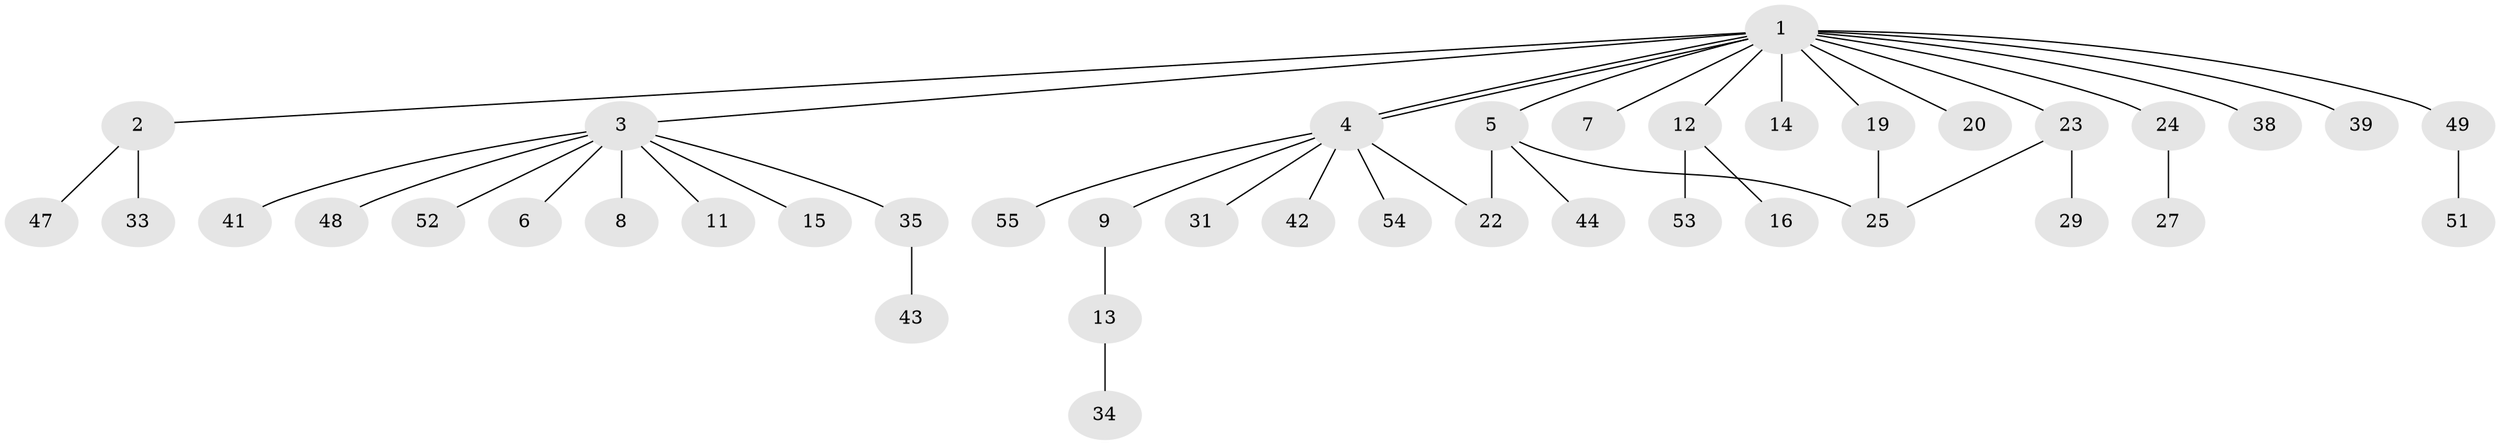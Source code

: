 // original degree distribution, {15: 0.017857142857142856, 4: 0.05357142857142857, 9: 0.03571428571428571, 2: 0.16071428571428573, 1: 0.6071428571428571, 3: 0.125}
// Generated by graph-tools (version 1.1) at 2025/11/02/27/25 16:11:09]
// undirected, 41 vertices, 44 edges
graph export_dot {
graph [start="1"]
  node [color=gray90,style=filled];
  1 [super="+17"];
  2 [super="+30"];
  3 [super="+28"];
  4 [super="+32"];
  5 [super="+10"];
  6 [super="+36"];
  7;
  8;
  9 [super="+18"];
  11;
  12 [super="+21"];
  13 [super="+50"];
  14;
  15;
  16;
  19;
  20;
  22;
  23;
  24 [super="+26"];
  25 [super="+45"];
  27;
  29 [super="+37"];
  31;
  33;
  34;
  35 [super="+46"];
  38 [super="+40"];
  39;
  41;
  42;
  43;
  44;
  47;
  48;
  49 [super="+56"];
  51;
  52;
  53;
  54;
  55;
  1 -- 2;
  1 -- 3;
  1 -- 4;
  1 -- 4;
  1 -- 5;
  1 -- 7;
  1 -- 12;
  1 -- 14;
  1 -- 19;
  1 -- 20;
  1 -- 24;
  1 -- 38;
  1 -- 39;
  1 -- 49;
  1 -- 23;
  2 -- 33;
  2 -- 47;
  3 -- 6;
  3 -- 8;
  3 -- 11;
  3 -- 15;
  3 -- 41;
  3 -- 48;
  3 -- 52;
  3 -- 35;
  4 -- 9;
  4 -- 22;
  4 -- 31;
  4 -- 42;
  4 -- 54;
  4 -- 55;
  5 -- 22;
  5 -- 25;
  5 -- 44;
  9 -- 13;
  12 -- 16;
  12 -- 53;
  13 -- 34;
  19 -- 25;
  23 -- 25;
  23 -- 29;
  24 -- 27;
  35 -- 43;
  49 -- 51;
}
